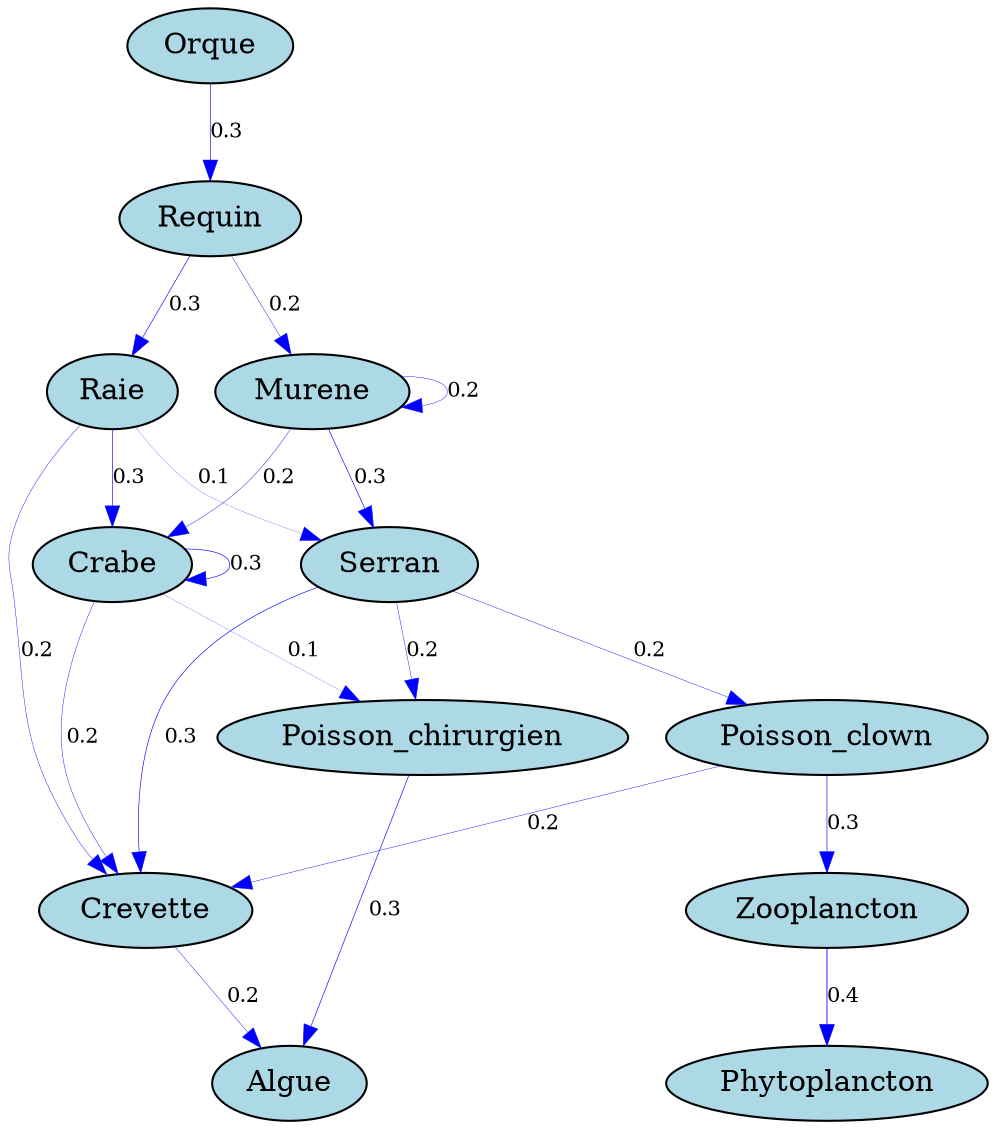 digraph trophic_network {
    node [style=filled, fillcolor=lightblue, fontcolor=black];
    edge [color=gray, fontsize=10];
    "Crevette" -> "Algue" [label="0.2", color=blue, penwidth=0.2];
    "Poisson_chirurgien" -> "Algue" [label="0.3", color=blue, penwidth=0.3];
    "Zooplancton" -> "Phytoplancton" [label="0.4", color=blue, penwidth=0.4];
    "Poisson_clown" -> "Crevette" [label="0.2", color=blue, penwidth=0.2];
    "Poisson_clown" -> "Zooplancton" [label="0.3", color=blue, penwidth=0.3];
    "Serran" -> "Crevette" [label="0.3", color=blue, penwidth=0.3];
    "Serran" -> "Poisson_chirurgien" [label="0.2", color=blue, penwidth=0.2];
    "Serran" -> "Poisson_clown" [label="0.2", color=blue, penwidth=0.2];
    "Raie" -> "Crevette" [label="0.2", color=blue, penwidth=0.2];
    "Raie" -> "Serran" [label="0.1", color=blue, penwidth=0.1];
    "Raie" -> "Crabe" [label="0.3", color=blue, penwidth=0.3];
    "Crabe" -> "Crevette" [label="0.2", color=blue, penwidth=0.2];
    "Crabe" -> "Poisson_chirurgien" [label="0.1", color=blue, penwidth=0.1];
    "Crabe" -> "Crabe" [label="0.3", color=blue, penwidth=0.3];
    "Requin" -> "Raie" [label="0.3", color=blue, penwidth=0.3];
    "Requin" -> "Murene" [label="0.2", color=blue, penwidth=0.2];
    "Murene" -> "Serran" [label="0.3", color=blue, penwidth=0.3];
    "Murene" -> "Crabe" [label="0.2", color=blue, penwidth=0.2];
    "Murene" -> "Murene" [label="0.2", color=blue, penwidth=0.2];
    "Orque" -> "Requin" [label="0.3", color=blue, penwidth=0.3];
}
